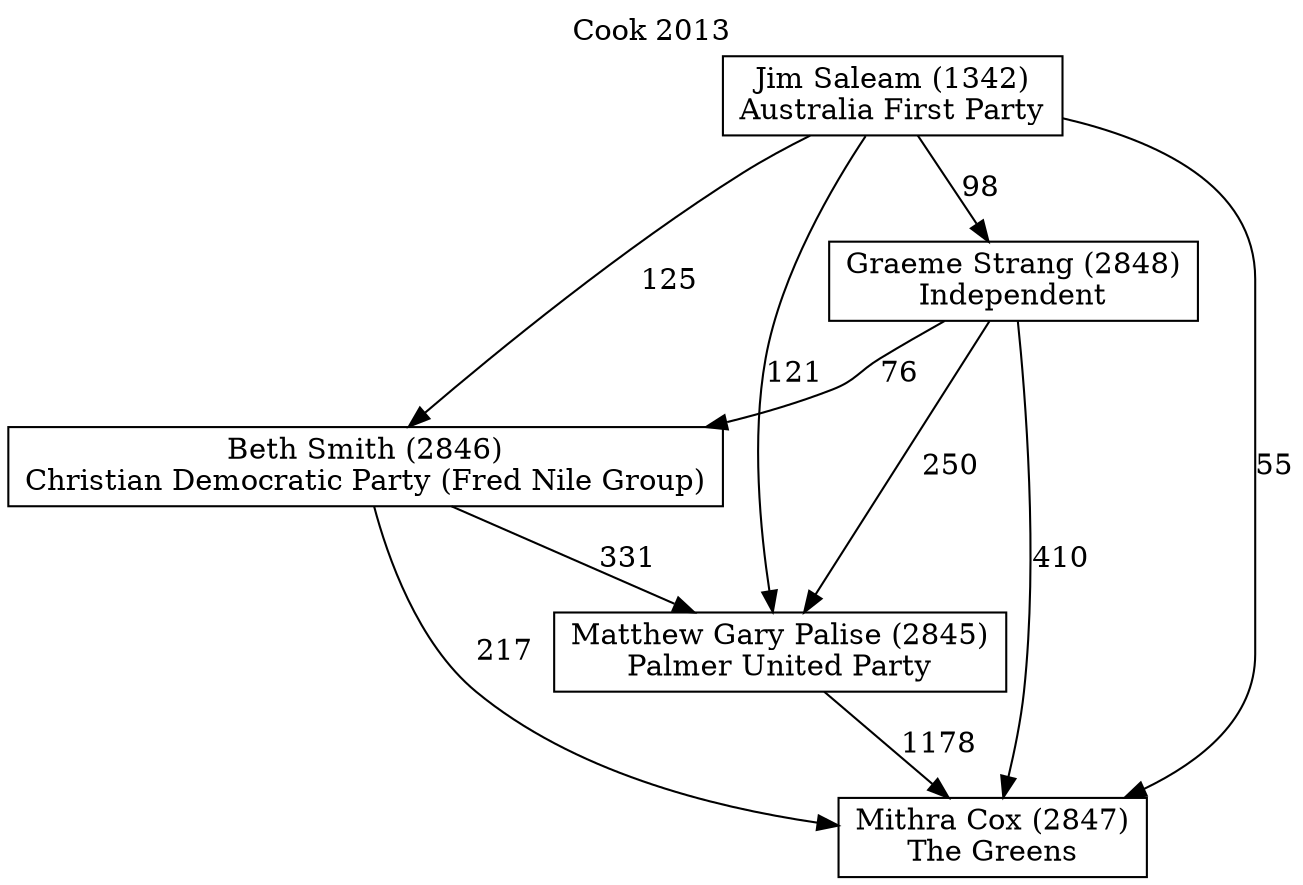 // House preference flow
digraph "Mithra Cox (2847)_Cook_2013" {
	graph [label="Cook 2013" labelloc=t mclimit=10]
	node [shape=box]
	"Beth Smith (2846)" [label="Beth Smith (2846)
Christian Democratic Party (Fred Nile Group)"]
	"Graeme Strang (2848)" [label="Graeme Strang (2848)
Independent"]
	"Jim Saleam (1342)" [label="Jim Saleam (1342)
Australia First Party"]
	"Matthew Gary Palise (2845)" [label="Matthew Gary Palise (2845)
Palmer United Party"]
	"Mithra Cox (2847)" [label="Mithra Cox (2847)
The Greens"]
	"Beth Smith (2846)" -> "Matthew Gary Palise (2845)" [label=331]
	"Beth Smith (2846)" -> "Mithra Cox (2847)" [label=217]
	"Graeme Strang (2848)" -> "Beth Smith (2846)" [label=76]
	"Graeme Strang (2848)" -> "Matthew Gary Palise (2845)" [label=250]
	"Graeme Strang (2848)" -> "Mithra Cox (2847)" [label=410]
	"Jim Saleam (1342)" -> "Beth Smith (2846)" [label=125]
	"Jim Saleam (1342)" -> "Graeme Strang (2848)" [label=98]
	"Jim Saleam (1342)" -> "Matthew Gary Palise (2845)" [label=121]
	"Jim Saleam (1342)" -> "Mithra Cox (2847)" [label=55]
	"Matthew Gary Palise (2845)" -> "Mithra Cox (2847)" [label=1178]
}
